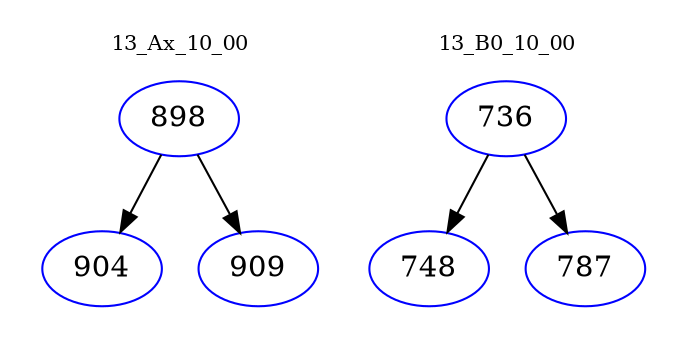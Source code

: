 digraph{
subgraph cluster_0 {
color = white
label = "13_Ax_10_00";
fontsize=10;
T0_898 [label="898", color="blue"]
T0_898 -> T0_904 [color="black"]
T0_904 [label="904", color="blue"]
T0_898 -> T0_909 [color="black"]
T0_909 [label="909", color="blue"]
}
subgraph cluster_1 {
color = white
label = "13_B0_10_00";
fontsize=10;
T1_736 [label="736", color="blue"]
T1_736 -> T1_748 [color="black"]
T1_748 [label="748", color="blue"]
T1_736 -> T1_787 [color="black"]
T1_787 [label="787", color="blue"]
}
}
